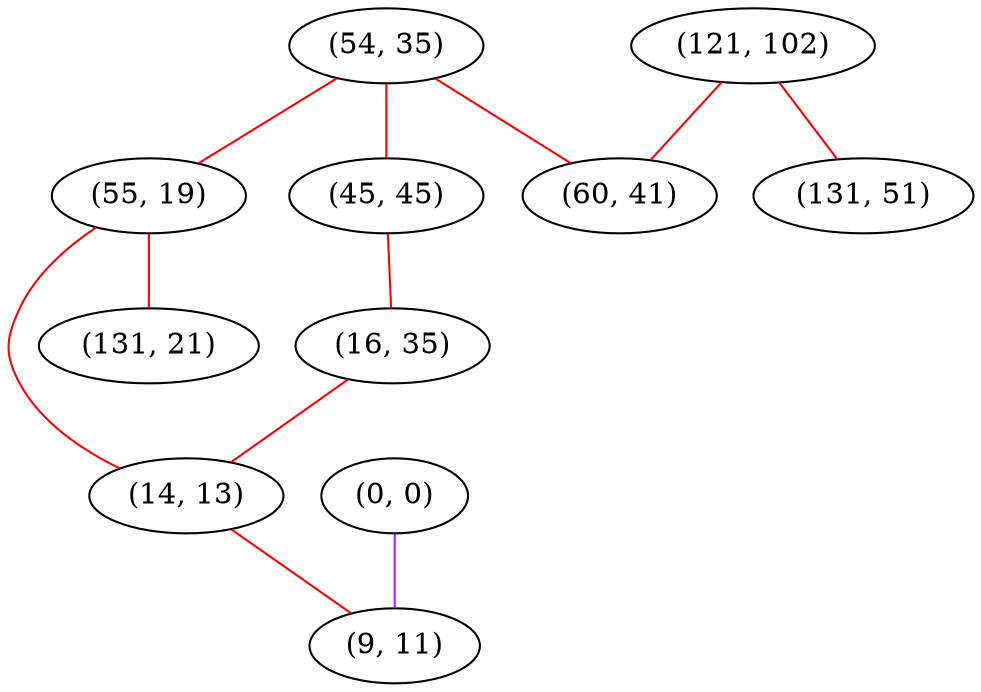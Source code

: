 graph "" {
"(54, 35)";
"(55, 19)";
"(0, 0)";
"(45, 45)";
"(121, 102)";
"(16, 35)";
"(60, 41)";
"(14, 13)";
"(131, 21)";
"(9, 11)";
"(131, 51)";
"(54, 35)" -- "(55, 19)"  [color=red, key=0, weight=1];
"(54, 35)" -- "(60, 41)"  [color=red, key=0, weight=1];
"(54, 35)" -- "(45, 45)"  [color=red, key=0, weight=1];
"(55, 19)" -- "(14, 13)"  [color=red, key=0, weight=1];
"(55, 19)" -- "(131, 21)"  [color=red, key=0, weight=1];
"(0, 0)" -- "(9, 11)"  [color=purple, key=0, weight=4];
"(45, 45)" -- "(16, 35)"  [color=red, key=0, weight=1];
"(121, 102)" -- "(60, 41)"  [color=red, key=0, weight=1];
"(121, 102)" -- "(131, 51)"  [color=red, key=0, weight=1];
"(16, 35)" -- "(14, 13)"  [color=red, key=0, weight=1];
"(14, 13)" -- "(9, 11)"  [color=red, key=0, weight=1];
}
